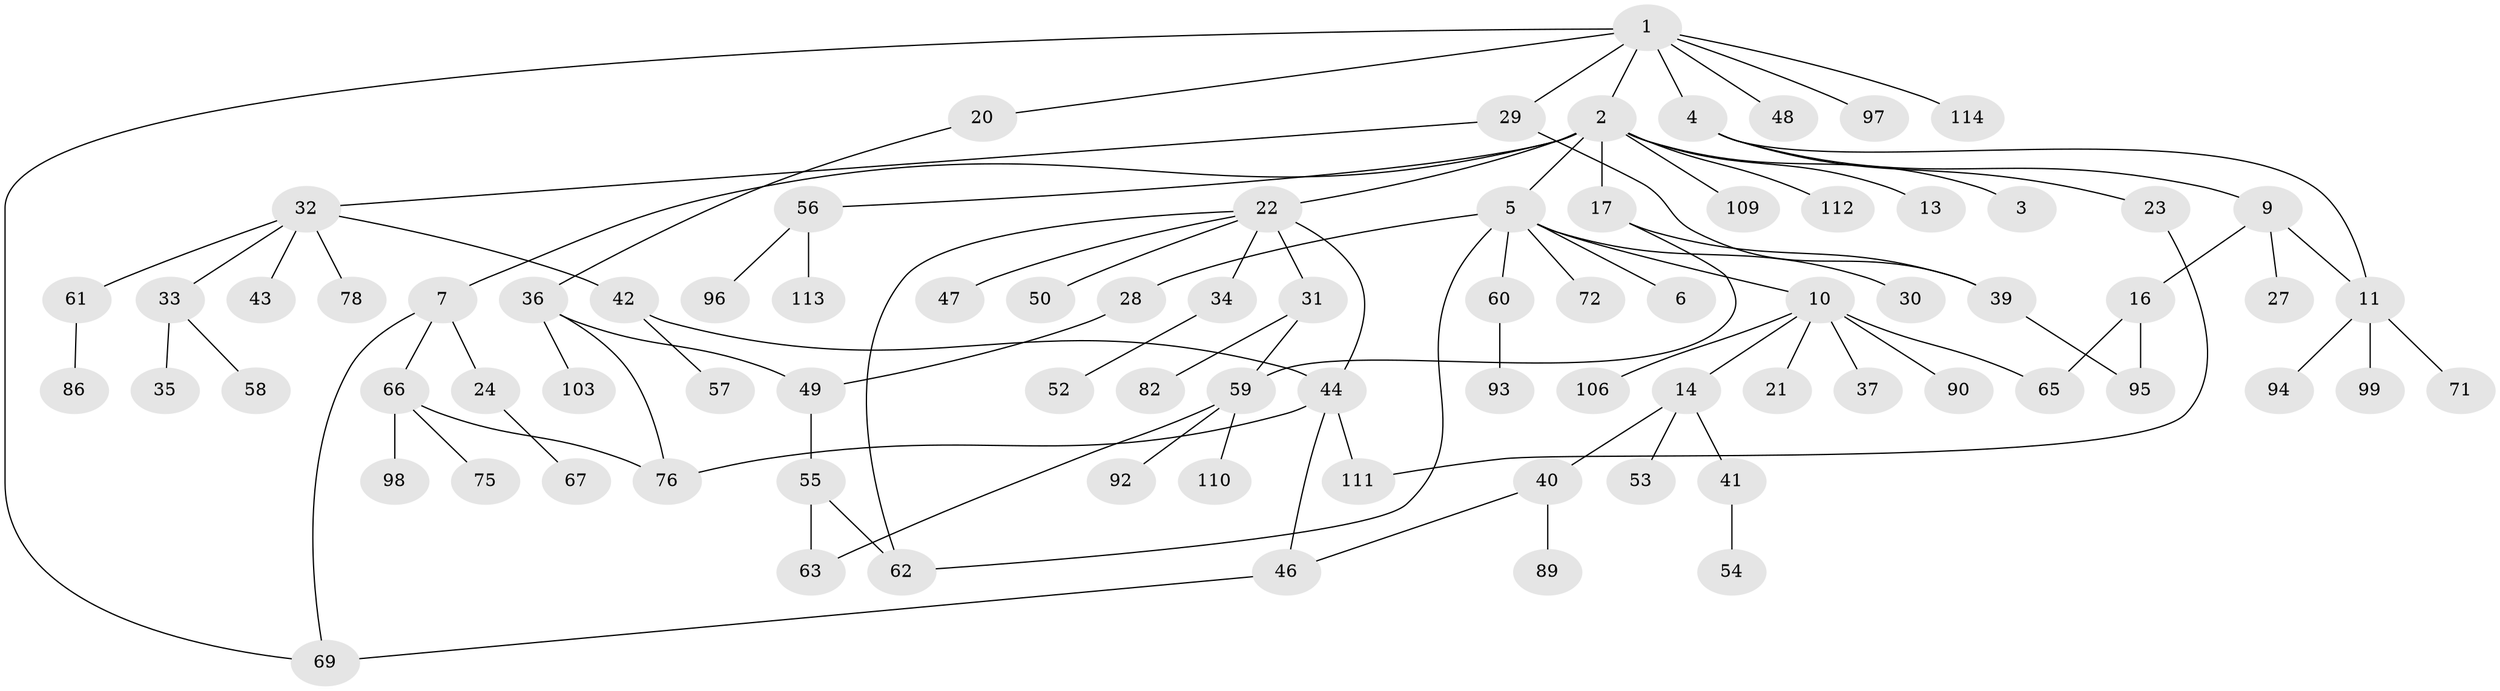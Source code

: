 // original degree distribution, {7: 0.017543859649122806, 8: 0.008771929824561403, 1: 0.4473684210526316, 5: 0.06140350877192982, 6: 0.017543859649122806, 3: 0.17543859649122806, 4: 0.08771929824561403, 2: 0.18421052631578946}
// Generated by graph-tools (version 1.1) at 2025/41/03/06/25 10:41:29]
// undirected, 82 vertices, 97 edges
graph export_dot {
graph [start="1"]
  node [color=gray90,style=filled];
  1 [super="+8"];
  2 [super="+12"];
  3;
  4 [super="+15"];
  5 [super="+18"];
  6;
  7 [super="+74"];
  9;
  10 [super="+25"];
  11 [super="+19"];
  13;
  14 [super="+108"];
  16 [super="+38"];
  17;
  20;
  21 [super="+105"];
  22 [super="+26"];
  23;
  24 [super="+64"];
  27 [super="+81"];
  28;
  29;
  30;
  31 [super="+91"];
  32 [super="+104"];
  33;
  34 [super="+85"];
  35 [super="+68"];
  36 [super="+107"];
  37;
  39 [super="+79"];
  40 [super="+83"];
  41 [super="+45"];
  42 [super="+87"];
  43;
  44 [super="+101"];
  46;
  47 [super="+80"];
  48;
  49 [super="+84"];
  50 [super="+51"];
  52;
  53 [super="+102"];
  54;
  55 [super="+88"];
  56 [super="+77"];
  57;
  58;
  59 [super="+70"];
  60 [super="+73"];
  61;
  62;
  63;
  65 [super="+100"];
  66;
  67;
  69;
  71;
  72;
  75;
  76;
  78;
  82;
  86;
  89;
  90;
  92;
  93;
  94;
  95;
  96;
  97;
  98;
  99;
  103;
  106;
  109;
  110;
  111;
  112;
  113;
  114;
  1 -- 2;
  1 -- 4;
  1 -- 20;
  1 -- 29;
  1 -- 48;
  1 -- 97;
  1 -- 114;
  1 -- 69;
  2 -- 3;
  2 -- 5;
  2 -- 7;
  2 -- 22 [weight=2];
  2 -- 56;
  2 -- 112;
  2 -- 17;
  2 -- 13;
  2 -- 109;
  4 -- 9;
  4 -- 11;
  4 -- 23;
  5 -- 6;
  5 -- 10;
  5 -- 28;
  5 -- 62;
  5 -- 72;
  5 -- 60;
  5 -- 30;
  7 -- 24;
  7 -- 66;
  7 -- 69;
  9 -- 16;
  9 -- 27;
  9 -- 11;
  10 -- 14;
  10 -- 21;
  10 -- 65;
  10 -- 37;
  10 -- 90;
  10 -- 106;
  11 -- 99;
  11 -- 94;
  11 -- 71;
  14 -- 40;
  14 -- 41;
  14 -- 53;
  16 -- 95;
  16 -- 65;
  17 -- 59;
  17 -- 39;
  20 -- 36;
  22 -- 31;
  22 -- 34;
  22 -- 50;
  22 -- 44;
  22 -- 62;
  22 -- 47;
  23 -- 111;
  24 -- 67;
  28 -- 49;
  29 -- 32;
  29 -- 39;
  31 -- 59;
  31 -- 82;
  32 -- 33;
  32 -- 42;
  32 -- 43;
  32 -- 61;
  32 -- 78;
  33 -- 35;
  33 -- 58;
  34 -- 52;
  36 -- 103;
  36 -- 76;
  36 -- 49;
  39 -- 95;
  40 -- 46;
  40 -- 89;
  41 -- 54;
  42 -- 57 [weight=2];
  42 -- 44;
  44 -- 76;
  44 -- 111;
  44 -- 46;
  46 -- 69;
  49 -- 55;
  55 -- 62;
  55 -- 63;
  56 -- 96;
  56 -- 113;
  59 -- 63;
  59 -- 110;
  59 -- 92;
  60 -- 93;
  61 -- 86;
  66 -- 75;
  66 -- 76;
  66 -- 98;
}
